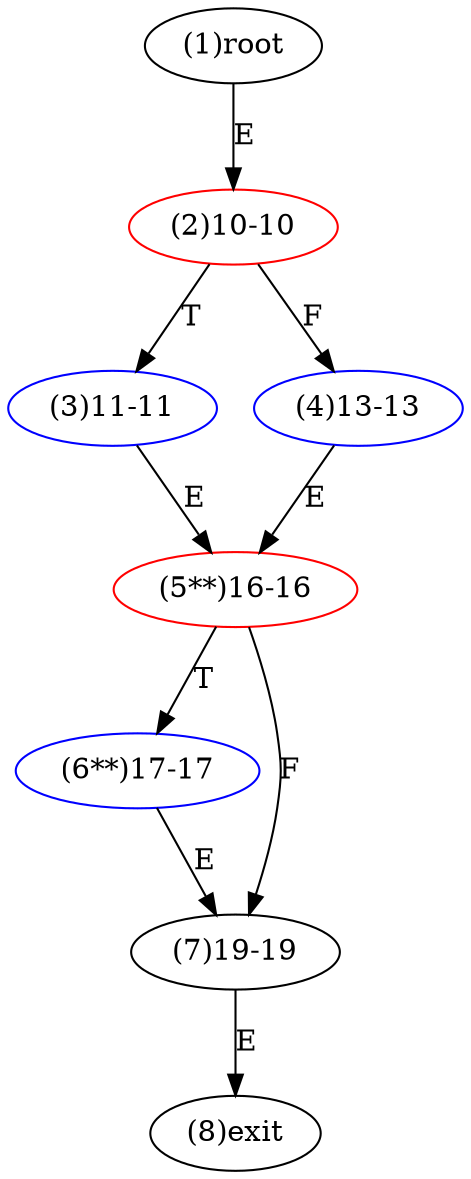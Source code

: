 digraph "" { 
1[ label="(1)root"];
2[ label="(2)10-10",color=red];
3[ label="(3)11-11",color=blue];
4[ label="(4)13-13",color=blue];
5[ label="(5**)16-16",color=red];
6[ label="(6**)17-17",color=blue];
7[ label="(7)19-19"];
8[ label="(8)exit"];
1->2[ label="E"];
2->4[ label="F"];
2->3[ label="T"];
3->5[ label="E"];
4->5[ label="E"];
5->7[ label="F"];
5->6[ label="T"];
6->7[ label="E"];
7->8[ label="E"];
}